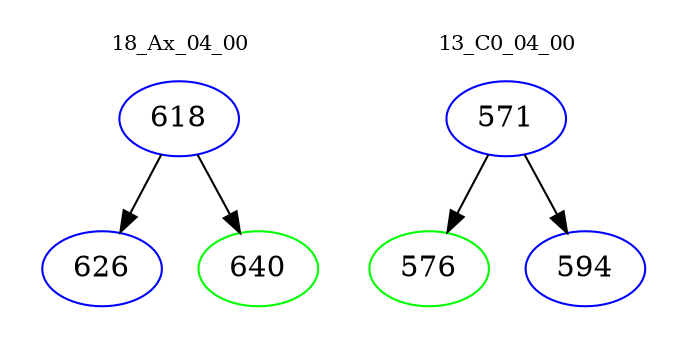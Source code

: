 digraph{
subgraph cluster_0 {
color = white
label = "18_Ax_04_00";
fontsize=10;
T0_618 [label="618", color="blue"]
T0_618 -> T0_626 [color="black"]
T0_626 [label="626", color="blue"]
T0_618 -> T0_640 [color="black"]
T0_640 [label="640", color="green"]
}
subgraph cluster_1 {
color = white
label = "13_C0_04_00";
fontsize=10;
T1_571 [label="571", color="blue"]
T1_571 -> T1_576 [color="black"]
T1_576 [label="576", color="green"]
T1_571 -> T1_594 [color="black"]
T1_594 [label="594", color="blue"]
}
}
